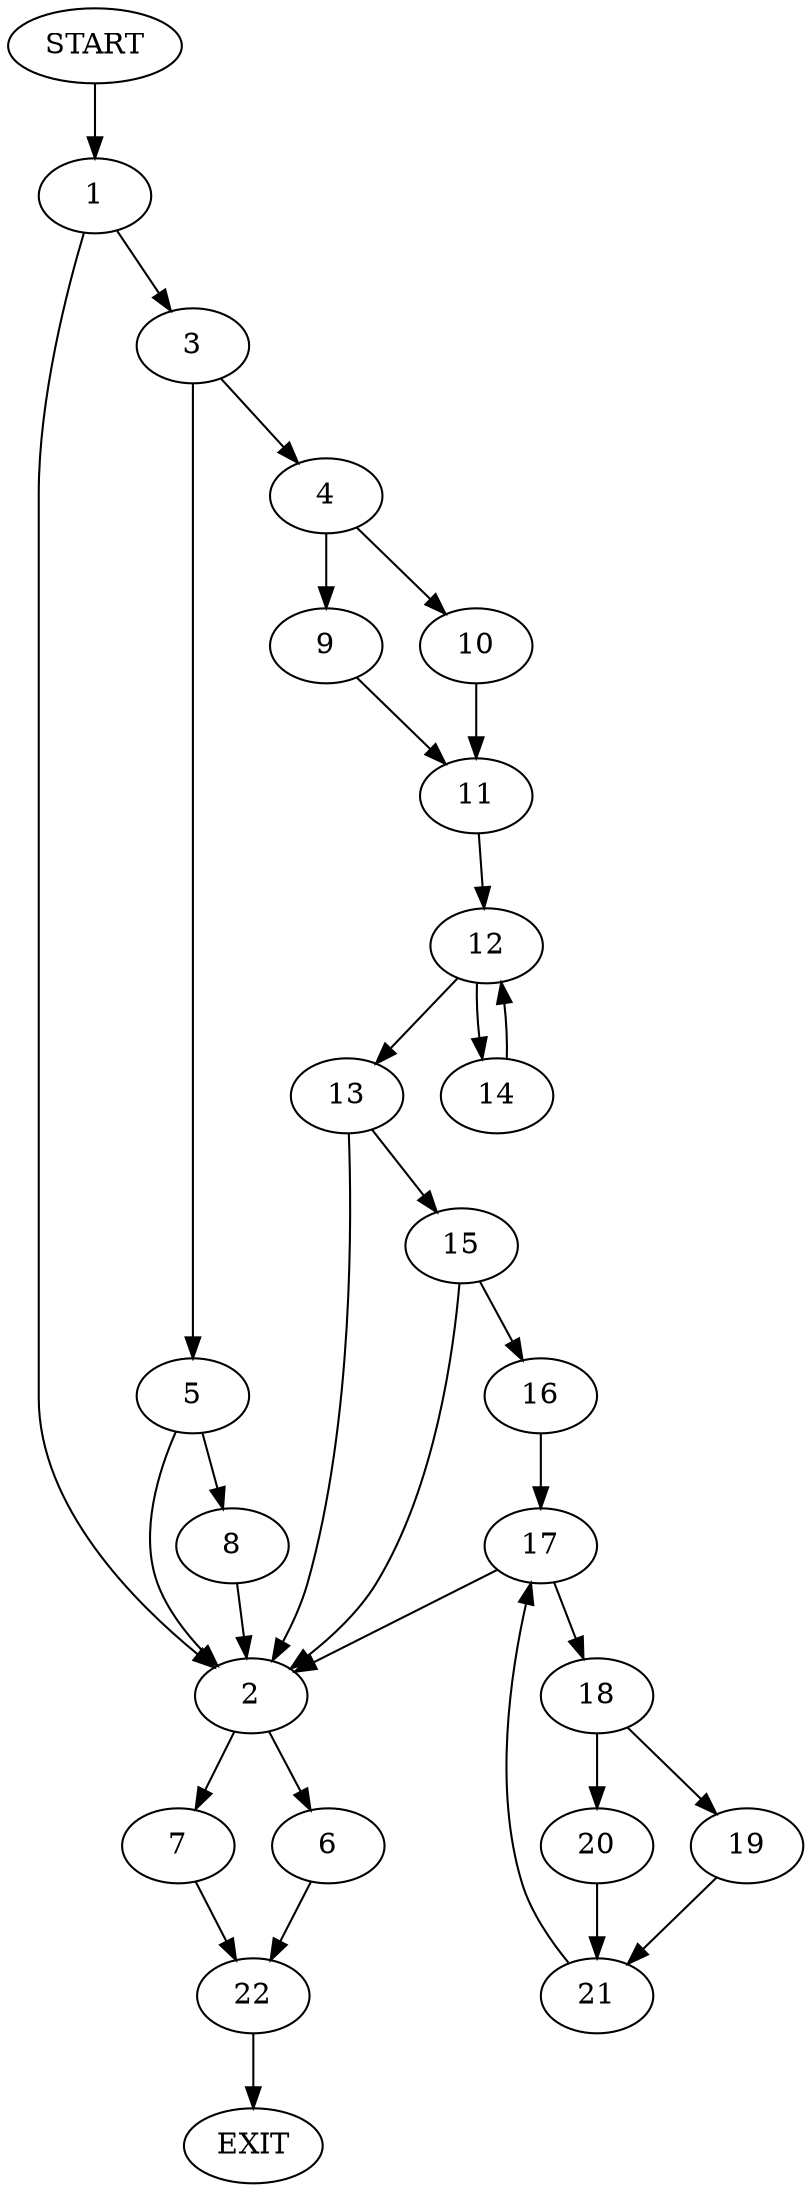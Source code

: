 digraph {
0 [label="START"]
23 [label="EXIT"]
0 -> 1
1 -> 2
1 -> 3
3 -> 4
3 -> 5
2 -> 6
2 -> 7
5 -> 2
5 -> 8
4 -> 9
4 -> 10
8 -> 2
9 -> 11
10 -> 11
11 -> 12
12 -> 13
12 -> 14
13 -> 2
13 -> 15
14 -> 12
15 -> 2
15 -> 16
16 -> 17
17 -> 18
17 -> 2
18 -> 19
18 -> 20
19 -> 21
20 -> 21
21 -> 17
7 -> 22
6 -> 22
22 -> 23
}
